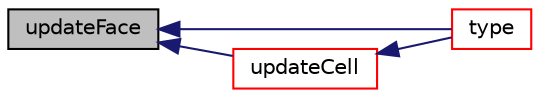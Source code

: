 digraph "updateFace"
{
  bgcolor="transparent";
  edge [fontname="Helvetica",fontsize="10",labelfontname="Helvetica",labelfontsize="10"];
  node [fontname="Helvetica",fontsize="10",shape=record];
  rankdir="LR";
  Node94 [label="updateFace",height=0.2,width=0.4,color="black", fillcolor="grey75", style="filled", fontcolor="black"];
  Node94 -> Node95 [dir="back",color="midnightblue",fontsize="10",style="solid",fontname="Helvetica"];
  Node95 [label="type",height=0.2,width=0.4,color="red",URL="$a26085.html#aed695e51d6a52a2103c5d331c151c1ab"];
  Node94 -> Node99 [dir="back",color="midnightblue",fontsize="10",style="solid",fontname="Helvetica"];
  Node99 [label="updateCell",height=0.2,width=0.4,color="red",URL="$a26085.html#a3679a0a65a386d33c8cc1eee397805c2",tooltip="Influence of neighbouring face. "];
  Node99 -> Node95 [dir="back",color="midnightblue",fontsize="10",style="solid",fontname="Helvetica"];
}
